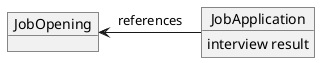 @startuml
'https://plantuml.com/class-diagram

hide circle

object JobOpening

object JobApplication{
    interview result
}

JobOpening <- JobApplication: references

@enduml